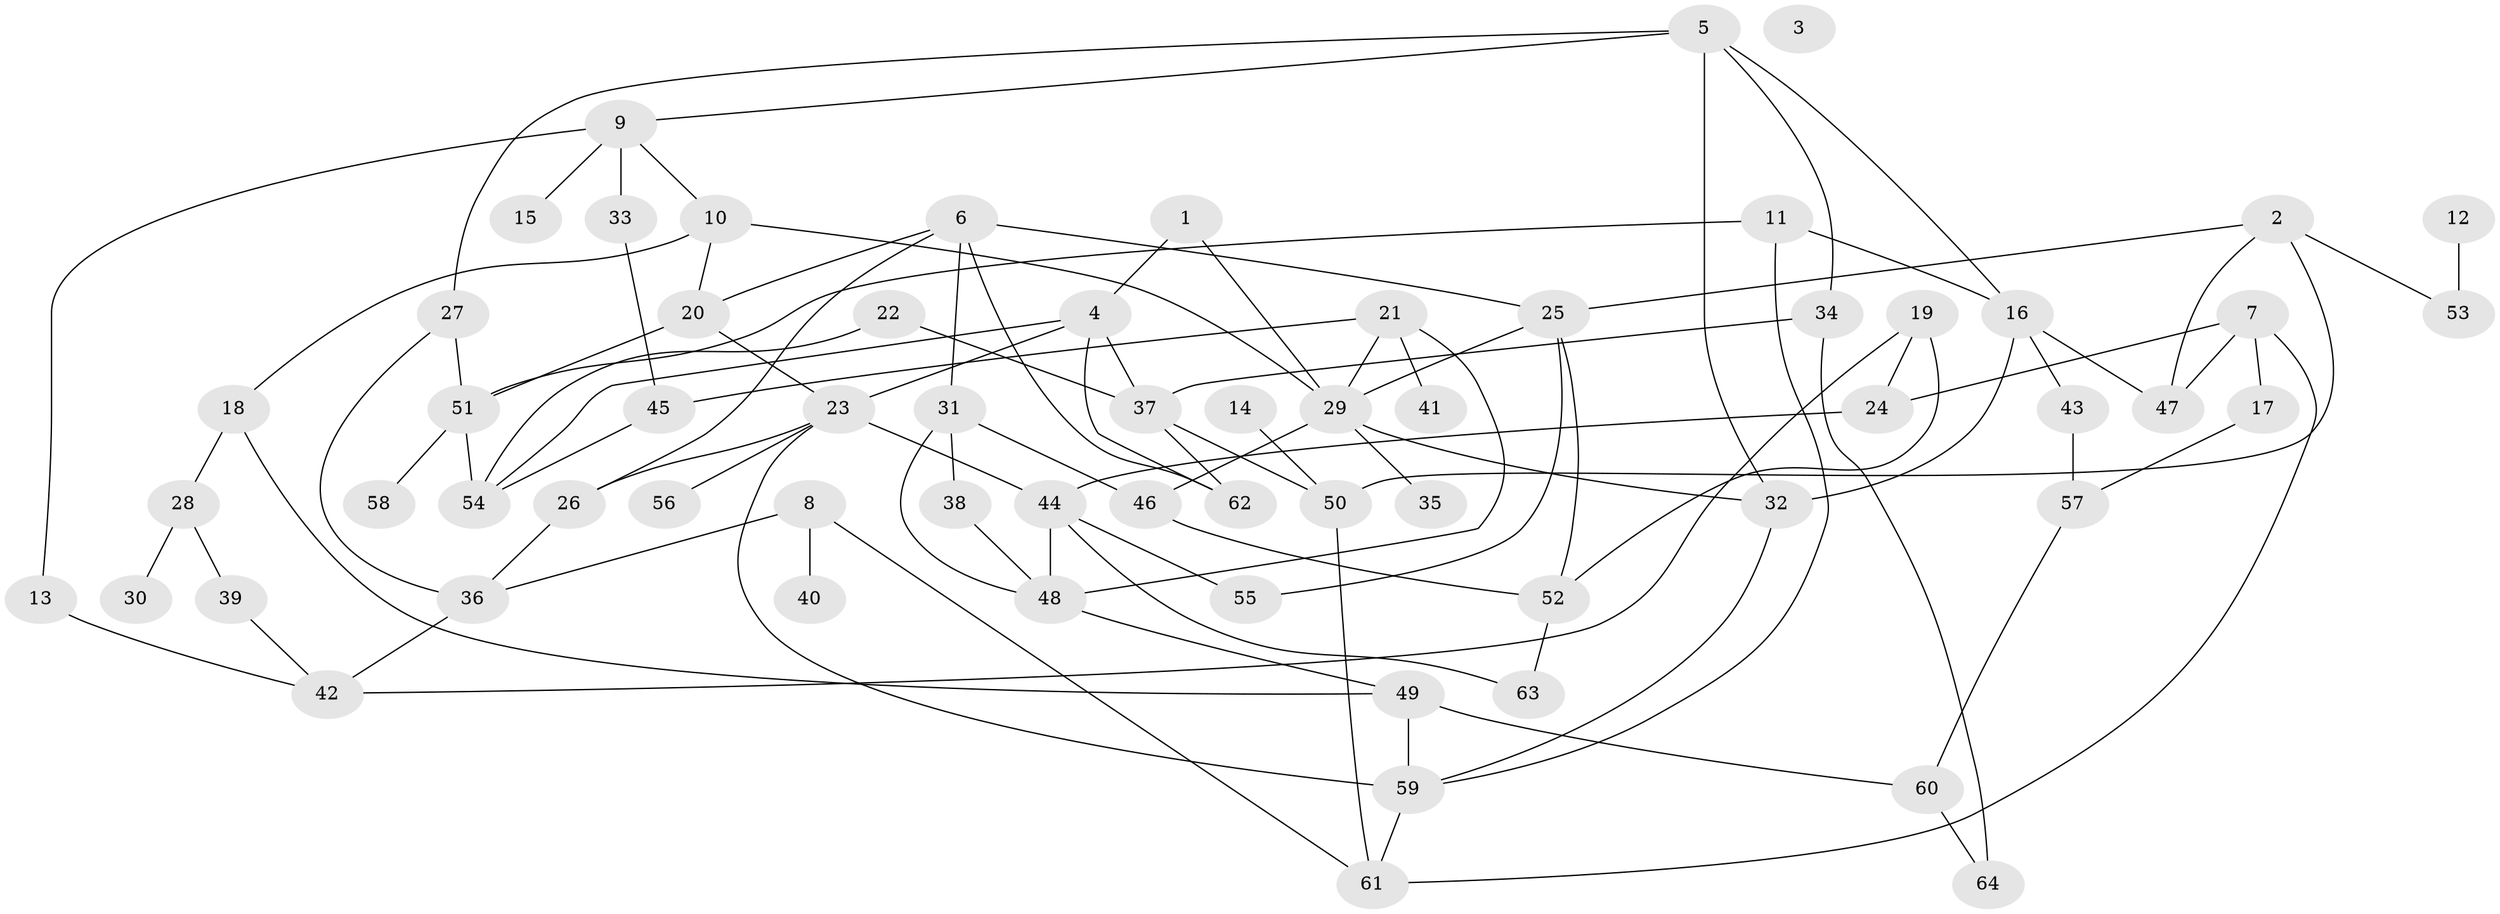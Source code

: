 // Generated by graph-tools (version 1.1) at 2025/33/03/09/25 02:33:31]
// undirected, 64 vertices, 101 edges
graph export_dot {
graph [start="1"]
  node [color=gray90,style=filled];
  1;
  2;
  3;
  4;
  5;
  6;
  7;
  8;
  9;
  10;
  11;
  12;
  13;
  14;
  15;
  16;
  17;
  18;
  19;
  20;
  21;
  22;
  23;
  24;
  25;
  26;
  27;
  28;
  29;
  30;
  31;
  32;
  33;
  34;
  35;
  36;
  37;
  38;
  39;
  40;
  41;
  42;
  43;
  44;
  45;
  46;
  47;
  48;
  49;
  50;
  51;
  52;
  53;
  54;
  55;
  56;
  57;
  58;
  59;
  60;
  61;
  62;
  63;
  64;
  1 -- 4;
  1 -- 29;
  2 -- 25;
  2 -- 47;
  2 -- 50;
  2 -- 53;
  4 -- 23;
  4 -- 37;
  4 -- 54;
  4 -- 62;
  5 -- 9;
  5 -- 16;
  5 -- 27;
  5 -- 32;
  5 -- 34;
  6 -- 20;
  6 -- 25;
  6 -- 26;
  6 -- 31;
  6 -- 62;
  7 -- 17;
  7 -- 24;
  7 -- 47;
  7 -- 61;
  8 -- 36;
  8 -- 40;
  8 -- 61;
  9 -- 10;
  9 -- 13;
  9 -- 15;
  9 -- 33;
  10 -- 18;
  10 -- 20;
  10 -- 29;
  11 -- 16;
  11 -- 51;
  11 -- 59;
  12 -- 53;
  13 -- 42;
  14 -- 50;
  16 -- 32;
  16 -- 43;
  16 -- 47;
  17 -- 57;
  18 -- 28;
  18 -- 49;
  19 -- 24;
  19 -- 42;
  19 -- 52;
  20 -- 23;
  20 -- 51;
  21 -- 29;
  21 -- 41;
  21 -- 45;
  21 -- 48;
  22 -- 37;
  22 -- 54;
  23 -- 26;
  23 -- 44;
  23 -- 56;
  23 -- 59;
  24 -- 44;
  25 -- 29;
  25 -- 52;
  25 -- 55;
  26 -- 36;
  27 -- 36;
  27 -- 51;
  28 -- 30;
  28 -- 39;
  29 -- 32;
  29 -- 35;
  29 -- 46;
  31 -- 38;
  31 -- 46;
  31 -- 48;
  32 -- 59;
  33 -- 45;
  34 -- 37;
  34 -- 64;
  36 -- 42;
  37 -- 50;
  37 -- 62;
  38 -- 48;
  39 -- 42;
  43 -- 57;
  44 -- 48;
  44 -- 55;
  44 -- 63;
  45 -- 54;
  46 -- 52;
  48 -- 49;
  49 -- 59;
  49 -- 60;
  50 -- 61;
  51 -- 54;
  51 -- 58;
  52 -- 63;
  57 -- 60;
  59 -- 61;
  60 -- 64;
}
